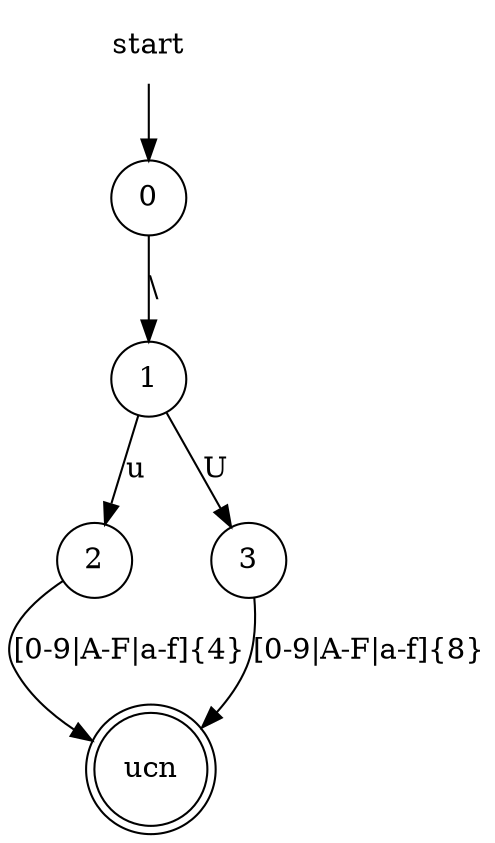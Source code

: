 digraph G {
  start[shape=plaintext]
  0[shape=circle]
  1[shape=circle]
  2[shape=circle]
  3[shape=circle]
  ucn[shape=doublecircle]
  // err[shape=doublecircle]

  start->0	
  0->1[label="\\"]
  1->2[label="u"]
  1->3[label="U"]
  2->ucn[label="[0-9|A-F|a-f]{4}"]
  // 2->err[label="other"]
  3->ucn[label="[0-9|A-F|a-f]{8}"]
  // 3->err[label="other"]
}
